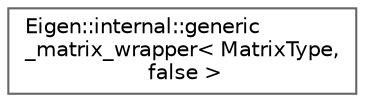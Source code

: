 digraph "类继承关系图"
{
 // LATEX_PDF_SIZE
  bgcolor="transparent";
  edge [fontname=Helvetica,fontsize=10,labelfontname=Helvetica,labelfontsize=10];
  node [fontname=Helvetica,fontsize=10,shape=box,height=0.2,width=0.4];
  rankdir="LR";
  Node0 [id="Node000000",label="Eigen::internal::generic\l_matrix_wrapper\< MatrixType,\l false \>",height=0.2,width=0.4,color="grey40", fillcolor="white", style="filled",URL="$class_eigen_1_1internal_1_1generic__matrix__wrapper_3_01_matrix_type_00_01false_01_4.html",tooltip=" "];
}
